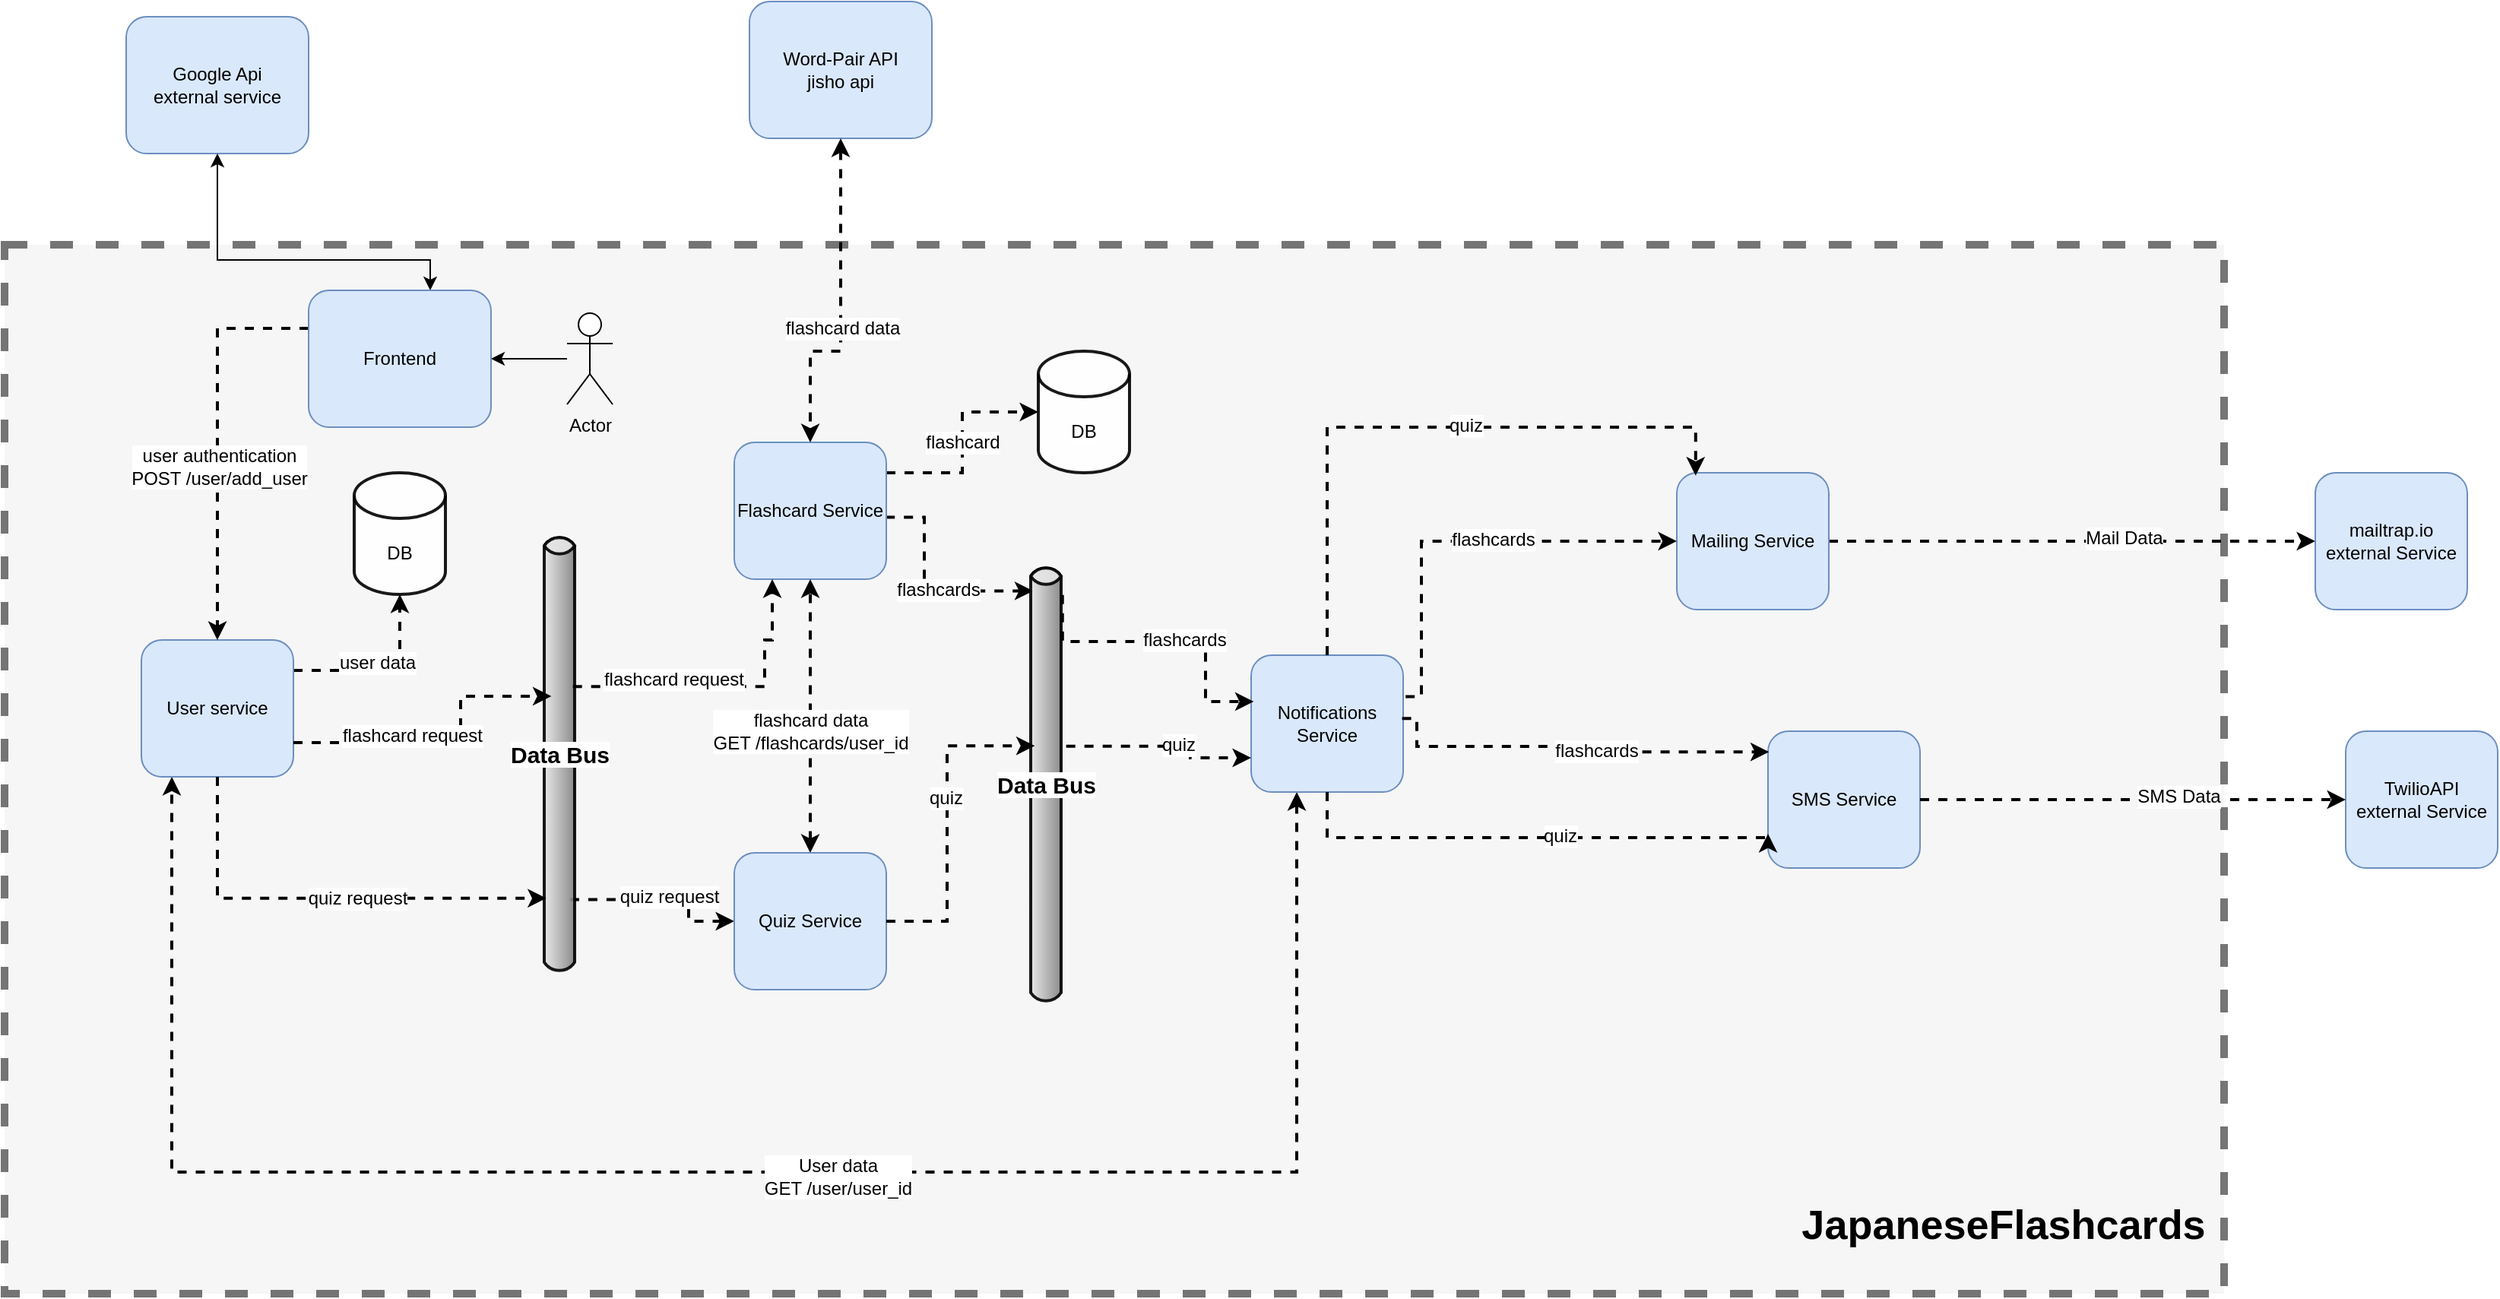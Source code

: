 <mxfile version="21.2.9" type="github">
  <diagram name="Strona-1" id="qNx4Vo9OEQgFnjw6Yuvv">
    <mxGraphModel dx="2227" dy="1901" grid="1" gridSize="10" guides="1" tooltips="1" connect="1" arrows="1" fold="1" page="1" pageScale="1" pageWidth="827" pageHeight="1169" math="0" shadow="0">
      <root>
        <mxCell id="0" />
        <mxCell id="1" parent="0" />
        <mxCell id="8A6HDWLpWTsLfJZ5176h-63" value="" style="rounded=0;whiteSpace=wrap;html=1;labelBackgroundColor=#FFFFFF;labelBorderColor=none;strokeWidth=5;fontSize=12;opacity=90;dashed=1;fillColor=#f5f5f5;fontColor=#333333;strokeColor=#666666;" parent="1" vertex="1">
          <mxGeometry x="-240" y="20" width="1460" height="690" as="geometry" />
        </mxCell>
        <mxCell id="1Hv8KscxXUp_irzJuSxH-4" style="edgeStyle=orthogonalEdgeStyle;rounded=0;orthogonalLoop=1;jettySize=auto;html=1;dashed=1;strokeWidth=2;exitX=0.996;exitY=0.547;exitDx=0;exitDy=0;exitPerimeter=0;entryX=0.936;entryY=0.426;entryDx=0;entryDy=0;entryPerimeter=0;" parent="1" source="8A6HDWLpWTsLfJZ5176h-1" target="8A6HDWLpWTsLfJZ5176h-25" edge="1">
          <mxGeometry relative="1" as="geometry">
            <mxPoint x="260" y="310" as="sourcePoint" />
            <mxPoint x="414" y="315" as="targetPoint" />
          </mxGeometry>
        </mxCell>
        <mxCell id="8A6HDWLpWTsLfJZ5176h-28" value="flashcards" style="edgeLabel;html=1;align=center;verticalAlign=middle;resizable=0;points=[];fontSize=12;" parent="1Hv8KscxXUp_irzJuSxH-4" vertex="1" connectable="0">
          <mxGeometry x="0.135" y="1" relative="1" as="geometry">
            <mxPoint as="offset" />
          </mxGeometry>
        </mxCell>
        <mxCell id="8A6HDWLpWTsLfJZ5176h-94" value="flashcard" style="edgeStyle=orthogonalEdgeStyle;rounded=0;orthogonalLoop=1;jettySize=auto;html=1;dashed=1;strokeWidth=2;fontSize=12;fontColor=#000000;startArrow=none;startFill=0;endArrow=classic;endFill=1;" parent="1" source="8A6HDWLpWTsLfJZ5176h-1" target="8A6HDWLpWTsLfJZ5176h-93" edge="1">
          <mxGeometry relative="1" as="geometry">
            <Array as="points">
              <mxPoint x="390" y="170" />
              <mxPoint x="390" y="130" />
            </Array>
          </mxGeometry>
        </mxCell>
        <mxCell id="8A6HDWLpWTsLfJZ5176h-1" value="Flashcard Service" style="rounded=1;whiteSpace=wrap;html=1;strokeWidth=1;fillColor=#dae8fc;strokeColor=#6c8ebf;" parent="1" vertex="1">
          <mxGeometry x="240" y="150" width="100" height="90" as="geometry" />
        </mxCell>
        <mxCell id="8A6HDWLpWTsLfJZ5176h-91" style="edgeStyle=orthogonalEdgeStyle;rounded=0;orthogonalLoop=1;jettySize=auto;html=1;dashed=1;strokeWidth=2;fontSize=12;fontColor=#000000;startArrow=classic;startFill=1;endArrow=classic;endFill=1;" parent="1" source="8A6HDWLpWTsLfJZ5176h-3" target="8A6HDWLpWTsLfJZ5176h-41" edge="1">
          <mxGeometry relative="1" as="geometry">
            <Array as="points">
              <mxPoint x="610" y="630" />
              <mxPoint x="-130" y="630" />
            </Array>
          </mxGeometry>
        </mxCell>
        <mxCell id="8A6HDWLpWTsLfJZ5176h-92" value="User data&lt;br&gt;GET /user/user_id" style="edgeLabel;html=1;align=center;verticalAlign=middle;resizable=0;points=[];fontSize=12;fontColor=#000000;" parent="8A6HDWLpWTsLfJZ5176h-91" vertex="1" connectable="0">
          <mxGeometry x="-0.116" y="3" relative="1" as="geometry">
            <mxPoint as="offset" />
          </mxGeometry>
        </mxCell>
        <mxCell id="8A6HDWLpWTsLfJZ5176h-3" value="Notifications Service" style="rounded=1;whiteSpace=wrap;html=1;strokeWidth=1;fillColor=#dae8fc;strokeColor=#6c8ebf;" parent="1" vertex="1">
          <mxGeometry x="580" y="290" width="100" height="90" as="geometry" />
        </mxCell>
        <mxCell id="8A6HDWLpWTsLfJZ5176h-25" value="&lt;b&gt;&lt;font style=&quot;background-color: rgb(255, 255, 255); font-size: 15px;&quot;&gt;Data Bus&lt;/font&gt;&lt;/b&gt;" style="strokeWidth=2;strokeColor=#000000;dashed=0;align=center;html=1;fontSize=8;shape=mxgraph.eip.messageChannel;direction=north;labelBorderColor=none;labelBackgroundColor=none;gradientColor=none;perimeterSpacing=1;opacity=90;" parent="1" vertex="1">
          <mxGeometry x="390" y="230" width="110" height="290" as="geometry" />
        </mxCell>
        <mxCell id="8A6HDWLpWTsLfJZ5176h-29" style="edgeStyle=orthogonalEdgeStyle;rounded=0;orthogonalLoop=1;jettySize=auto;html=1;dashed=1;strokeWidth=2;exitX=0.927;exitY=0.597;exitDx=0;exitDy=0;exitPerimeter=0;entryX=0.017;entryY=0.339;entryDx=0;entryDy=0;entryPerimeter=0;" parent="1" source="8A6HDWLpWTsLfJZ5176h-25" target="8A6HDWLpWTsLfJZ5176h-3" edge="1">
          <mxGeometry relative="1" as="geometry">
            <mxPoint x="470" y="288" as="sourcePoint" />
            <mxPoint x="629" y="290" as="targetPoint" />
            <Array as="points">
              <mxPoint x="456" y="281" />
              <mxPoint x="550" y="281" />
              <mxPoint x="550" y="321" />
            </Array>
          </mxGeometry>
        </mxCell>
        <mxCell id="8A6HDWLpWTsLfJZ5176h-30" value="flashcards" style="edgeLabel;html=1;align=center;verticalAlign=middle;resizable=0;points=[];fontSize=12;" parent="8A6HDWLpWTsLfJZ5176h-29" vertex="1" connectable="0">
          <mxGeometry x="0.135" y="1" relative="1" as="geometry">
            <mxPoint as="offset" />
          </mxGeometry>
        </mxCell>
        <mxCell id="8A6HDWLpWTsLfJZ5176h-64" style="edgeStyle=orthogonalEdgeStyle;rounded=0;orthogonalLoop=1;jettySize=auto;html=1;dashed=1;strokeWidth=2;fontSize=12;fontColor=#000000;startArrow=none;startFill=0;" parent="1" source="8A6HDWLpWTsLfJZ5176h-32" target="8A6HDWLpWTsLfJZ5176h-62" edge="1">
          <mxGeometry relative="1" as="geometry" />
        </mxCell>
        <mxCell id="8A6HDWLpWTsLfJZ5176h-65" value="Mail Data" style="edgeLabel;html=1;align=center;verticalAlign=middle;resizable=0;points=[];fontSize=12;fontColor=#000000;" parent="8A6HDWLpWTsLfJZ5176h-64" vertex="1" connectable="0">
          <mxGeometry x="0.212" y="2" relative="1" as="geometry">
            <mxPoint as="offset" />
          </mxGeometry>
        </mxCell>
        <mxCell id="8A6HDWLpWTsLfJZ5176h-32" value="Mailing Service" style="rounded=1;whiteSpace=wrap;html=1;strokeWidth=1;fillColor=#dae8fc;strokeColor=#6c8ebf;" parent="1" vertex="1">
          <mxGeometry x="860" y="170" width="100" height="90" as="geometry" />
        </mxCell>
        <mxCell id="8A6HDWLpWTsLfJZ5176h-33" value="SMS Service" style="rounded=1;whiteSpace=wrap;html=1;strokeWidth=1;fillColor=#dae8fc;strokeColor=#6c8ebf;" parent="1" vertex="1">
          <mxGeometry x="920" y="340" width="100" height="90" as="geometry" />
        </mxCell>
        <mxCell id="8A6HDWLpWTsLfJZ5176h-35" style="edgeStyle=orthogonalEdgeStyle;rounded=0;orthogonalLoop=1;jettySize=auto;html=1;dashed=1;strokeWidth=2;entryX=0;entryY=0.5;entryDx=0;entryDy=0;exitX=1.016;exitY=0.303;exitDx=0;exitDy=0;exitPerimeter=0;" parent="1" source="8A6HDWLpWTsLfJZ5176h-3" target="8A6HDWLpWTsLfJZ5176h-32" edge="1">
          <mxGeometry relative="1" as="geometry">
            <mxPoint x="680" y="288" as="sourcePoint" />
            <mxPoint x="819.97" y="290" as="targetPoint" />
            <Array as="points">
              <mxPoint x="692" y="215" />
            </Array>
          </mxGeometry>
        </mxCell>
        <mxCell id="8A6HDWLpWTsLfJZ5176h-36" value="flashcards" style="edgeLabel;html=1;align=center;verticalAlign=middle;resizable=0;points=[];fontSize=12;" parent="8A6HDWLpWTsLfJZ5176h-35" vertex="1" connectable="0">
          <mxGeometry x="0.135" y="1" relative="1" as="geometry">
            <mxPoint as="offset" />
          </mxGeometry>
        </mxCell>
        <mxCell id="8A6HDWLpWTsLfJZ5176h-38" style="edgeStyle=orthogonalEdgeStyle;rounded=0;orthogonalLoop=1;jettySize=auto;html=1;dashed=1;strokeWidth=2;entryX=0.007;entryY=0.151;entryDx=0;entryDy=0;exitX=0.993;exitY=0.462;exitDx=0;exitDy=0;exitPerimeter=0;entryPerimeter=0;" parent="1" source="8A6HDWLpWTsLfJZ5176h-3" target="8A6HDWLpWTsLfJZ5176h-33" edge="1">
          <mxGeometry relative="1" as="geometry">
            <mxPoint x="692" y="327" as="sourcePoint" />
            <mxPoint x="830" y="235" as="targetPoint" />
            <Array as="points">
              <mxPoint x="689" y="350" />
              <mxPoint x="805" y="350" />
              <mxPoint x="805" y="354" />
            </Array>
          </mxGeometry>
        </mxCell>
        <mxCell id="8A6HDWLpWTsLfJZ5176h-39" value="flashcards" style="edgeLabel;html=1;align=center;verticalAlign=middle;resizable=0;points=[];fontSize=12;" parent="8A6HDWLpWTsLfJZ5176h-38" vertex="1" connectable="0">
          <mxGeometry x="0.135" y="1" relative="1" as="geometry">
            <mxPoint as="offset" />
          </mxGeometry>
        </mxCell>
        <mxCell id="8A6HDWLpWTsLfJZ5176h-74" style="edgeStyle=orthogonalEdgeStyle;rounded=0;orthogonalLoop=1;jettySize=auto;html=1;dashed=1;strokeWidth=2;fontSize=12;fontColor=#000000;startArrow=none;startFill=0;" parent="1" source="8A6HDWLpWTsLfJZ5176h-41" target="8A6HDWLpWTsLfJZ5176h-73" edge="1">
          <mxGeometry relative="1" as="geometry">
            <Array as="points">
              <mxPoint x="20" y="300" />
            </Array>
          </mxGeometry>
        </mxCell>
        <mxCell id="8A6HDWLpWTsLfJZ5176h-75" value="user data" style="edgeLabel;html=1;align=center;verticalAlign=middle;resizable=0;points=[];fontSize=12;fontColor=#000000;" parent="8A6HDWLpWTsLfJZ5176h-74" vertex="1" connectable="0">
          <mxGeometry x="-0.433" y="5" relative="1" as="geometry">
            <mxPoint x="21" as="offset" />
          </mxGeometry>
        </mxCell>
        <mxCell id="8A6HDWLpWTsLfJZ5176h-41" value="User service" style="rounded=1;whiteSpace=wrap;html=1;strokeWidth=1;fillColor=#dae8fc;strokeColor=#6c8ebf;" parent="1" vertex="1">
          <mxGeometry x="-150" y="280" width="100" height="90" as="geometry" />
        </mxCell>
        <mxCell id="8A6HDWLpWTsLfJZ5176h-89" style="edgeStyle=orthogonalEdgeStyle;rounded=0;orthogonalLoop=1;jettySize=auto;html=1;entryX=0.172;entryY=0.561;entryDx=0;entryDy=0;entryPerimeter=0;dashed=1;strokeWidth=2;fontSize=12;fontColor=#000000;startArrow=classic;startFill=1;endArrow=none;endFill=0;" parent="1" source="8A6HDWLpWTsLfJZ5176h-47" target="8A6HDWLpWTsLfJZ5176h-79" edge="1">
          <mxGeometry relative="1" as="geometry" />
        </mxCell>
        <mxCell id="8A6HDWLpWTsLfJZ5176h-90" value="quiz request" style="edgeLabel;html=1;align=center;verticalAlign=middle;resizable=0;points=[];fontSize=12;fontColor=#000000;" parent="8A6HDWLpWTsLfJZ5176h-89" vertex="1" connectable="0">
          <mxGeometry x="-0.059" y="-2" relative="1" as="geometry">
            <mxPoint as="offset" />
          </mxGeometry>
        </mxCell>
        <mxCell id="8A6HDWLpWTsLfJZ5176h-96" style="edgeStyle=orthogonalEdgeStyle;rounded=0;orthogonalLoop=1;jettySize=auto;html=1;dashed=1;strokeWidth=2;fontSize=12;fontColor=#000000;startArrow=classic;startFill=1;endArrow=classic;endFill=1;" parent="1" source="8A6HDWLpWTsLfJZ5176h-47" target="8A6HDWLpWTsLfJZ5176h-1" edge="1">
          <mxGeometry relative="1" as="geometry" />
        </mxCell>
        <mxCell id="8A6HDWLpWTsLfJZ5176h-97" value="flashcard data&lt;br&gt;GET /flashcards/user_id" style="edgeLabel;html=1;align=center;verticalAlign=middle;resizable=0;points=[];fontSize=12;fontColor=#000000;" parent="8A6HDWLpWTsLfJZ5176h-96" vertex="1" connectable="0">
          <mxGeometry x="0.2" y="-1" relative="1" as="geometry">
            <mxPoint x="-1" y="28" as="offset" />
          </mxGeometry>
        </mxCell>
        <mxCell id="8A6HDWLpWTsLfJZ5176h-47" value="Quiz Service" style="rounded=1;whiteSpace=wrap;html=1;strokeWidth=1;fillColor=#dae8fc;strokeColor=#6c8ebf;" parent="1" vertex="1">
          <mxGeometry x="240" y="420" width="100" height="90" as="geometry" />
        </mxCell>
        <mxCell id="8A6HDWLpWTsLfJZ5176h-48" style="edgeStyle=orthogonalEdgeStyle;rounded=0;orthogonalLoop=1;jettySize=auto;html=1;dashed=1;strokeWidth=2;exitX=1;exitY=0.5;exitDx=0;exitDy=0;entryX=0.587;entryY=0.435;entryDx=0;entryDy=0;entryPerimeter=0;" parent="1" source="8A6HDWLpWTsLfJZ5176h-47" target="8A6HDWLpWTsLfJZ5176h-25" edge="1">
          <mxGeometry relative="1" as="geometry">
            <mxPoint x="320" y="401.98" as="sourcePoint" />
            <mxPoint x="457" y="404.98" as="targetPoint" />
            <Array as="points">
              <mxPoint x="380" y="465" />
              <mxPoint x="380" y="350" />
            </Array>
          </mxGeometry>
        </mxCell>
        <mxCell id="8A6HDWLpWTsLfJZ5176h-49" value="quiz" style="edgeLabel;html=1;align=center;verticalAlign=middle;resizable=0;points=[];fontSize=12;" parent="8A6HDWLpWTsLfJZ5176h-48" vertex="1" connectable="0">
          <mxGeometry x="0.135" y="1" relative="1" as="geometry">
            <mxPoint as="offset" />
          </mxGeometry>
        </mxCell>
        <mxCell id="8A6HDWLpWTsLfJZ5176h-54" style="edgeStyle=orthogonalEdgeStyle;rounded=0;orthogonalLoop=1;jettySize=auto;html=1;dashed=1;strokeWidth=2;entryX=0;entryY=0.75;entryDx=0;entryDy=0;exitX=0.586;exitY=0.619;exitDx=0;exitDy=0;exitPerimeter=0;" parent="1" source="8A6HDWLpWTsLfJZ5176h-25" target="8A6HDWLpWTsLfJZ5176h-3" edge="1">
          <mxGeometry relative="1" as="geometry">
            <mxPoint x="310" y="395" as="sourcePoint" />
            <mxPoint x="443" y="347" as="targetPoint" />
            <Array as="points" />
          </mxGeometry>
        </mxCell>
        <mxCell id="8A6HDWLpWTsLfJZ5176h-55" value="quiz" style="edgeLabel;html=1;align=center;verticalAlign=middle;resizable=0;points=[];fontSize=12;" parent="8A6HDWLpWTsLfJZ5176h-54" vertex="1" connectable="0">
          <mxGeometry x="0.135" y="1" relative="1" as="geometry">
            <mxPoint as="offset" />
          </mxGeometry>
        </mxCell>
        <mxCell id="8A6HDWLpWTsLfJZ5176h-57" style="edgeStyle=orthogonalEdgeStyle;rounded=0;orthogonalLoop=1;jettySize=auto;html=1;dashed=1;strokeWidth=2;entryX=0.124;entryY=0.021;entryDx=0;entryDy=0;exitX=0.5;exitY=0;exitDx=0;exitDy=0;entryPerimeter=0;" parent="1" source="8A6HDWLpWTsLfJZ5176h-3" target="8A6HDWLpWTsLfJZ5176h-32" edge="1">
          <mxGeometry relative="1" as="geometry">
            <mxPoint x="630" y="180" as="sourcePoint" />
            <mxPoint x="758" y="128" as="targetPoint" />
            <Array as="points">
              <mxPoint x="630" y="140" />
              <mxPoint x="872" y="140" />
            </Array>
          </mxGeometry>
        </mxCell>
        <mxCell id="8A6HDWLpWTsLfJZ5176h-58" value="quiz" style="edgeLabel;html=1;align=center;verticalAlign=middle;resizable=0;points=[];fontSize=12;" parent="8A6HDWLpWTsLfJZ5176h-57" vertex="1" connectable="0">
          <mxGeometry x="0.135" y="1" relative="1" as="geometry">
            <mxPoint as="offset" />
          </mxGeometry>
        </mxCell>
        <mxCell id="8A6HDWLpWTsLfJZ5176h-59" style="edgeStyle=orthogonalEdgeStyle;rounded=0;orthogonalLoop=1;jettySize=auto;html=1;dashed=1;strokeWidth=2;exitX=0.5;exitY=1;exitDx=0;exitDy=0;entryX=0;entryY=0.75;entryDx=0;entryDy=0;" parent="1" source="8A6HDWLpWTsLfJZ5176h-3" target="8A6HDWLpWTsLfJZ5176h-33" edge="1">
          <mxGeometry relative="1" as="geometry">
            <mxPoint x="610" y="468" as="sourcePoint" />
            <mxPoint x="802" y="400" as="targetPoint" />
            <Array as="points">
              <mxPoint x="640" y="410" />
              <mxPoint x="880" y="410" />
            </Array>
          </mxGeometry>
        </mxCell>
        <mxCell id="8A6HDWLpWTsLfJZ5176h-60" value="quiz" style="edgeLabel;html=1;align=center;verticalAlign=middle;resizable=0;points=[];fontSize=12;" parent="8A6HDWLpWTsLfJZ5176h-59" vertex="1" connectable="0">
          <mxGeometry x="0.135" y="1" relative="1" as="geometry">
            <mxPoint as="offset" />
          </mxGeometry>
        </mxCell>
        <mxCell id="8A6HDWLpWTsLfJZ5176h-62" value="mailtrap.io external Service" style="rounded=1;whiteSpace=wrap;html=1;strokeWidth=1;fillColor=#dae8fc;strokeColor=#6c8ebf;" parent="1" vertex="1">
          <mxGeometry x="1280" y="170" width="100" height="90" as="geometry" />
        </mxCell>
        <mxCell id="8A6HDWLpWTsLfJZ5176h-66" value="TwilioAPI &lt;br&gt;external Service" style="rounded=1;whiteSpace=wrap;html=1;strokeWidth=1;fillColor=#dae8fc;strokeColor=#6c8ebf;" parent="1" vertex="1">
          <mxGeometry x="1300" y="340" width="100" height="90" as="geometry" />
        </mxCell>
        <mxCell id="8A6HDWLpWTsLfJZ5176h-67" style="edgeStyle=orthogonalEdgeStyle;rounded=0;orthogonalLoop=1;jettySize=auto;html=1;dashed=1;strokeWidth=2;fontSize=12;fontColor=#000000;startArrow=none;startFill=0;exitX=1;exitY=0.5;exitDx=0;exitDy=0;" parent="1" source="8A6HDWLpWTsLfJZ5176h-33" target="8A6HDWLpWTsLfJZ5176h-66" edge="1">
          <mxGeometry relative="1" as="geometry">
            <mxPoint x="970" y="380" as="sourcePoint" />
            <mxPoint x="1290" y="380" as="targetPoint" />
          </mxGeometry>
        </mxCell>
        <mxCell id="8A6HDWLpWTsLfJZ5176h-68" value="SMS Data" style="edgeLabel;html=1;align=center;verticalAlign=middle;resizable=0;points=[];fontSize=12;fontColor=#000000;" parent="8A6HDWLpWTsLfJZ5176h-67" vertex="1" connectable="0">
          <mxGeometry x="0.212" y="2" relative="1" as="geometry">
            <mxPoint as="offset" />
          </mxGeometry>
        </mxCell>
        <mxCell id="8A6HDWLpWTsLfJZ5176h-70" value="&lt;div&gt;Word-Pair API&lt;/div&gt;&lt;div&gt;jisho api&lt;/div&gt;" style="rounded=1;whiteSpace=wrap;html=1;strokeWidth=1;fillColor=#dae8fc;strokeColor=#6c8ebf;" parent="1" vertex="1">
          <mxGeometry x="250" y="-140" width="120" height="90" as="geometry" />
        </mxCell>
        <mxCell id="8A6HDWLpWTsLfJZ5176h-71" style="edgeStyle=orthogonalEdgeStyle;rounded=0;orthogonalLoop=1;jettySize=auto;html=1;dashed=1;strokeWidth=2;startArrow=classic;startFill=1;entryX=0.5;entryY=0;entryDx=0;entryDy=0;exitX=0.5;exitY=1;exitDx=0;exitDy=0;" parent="1" source="8A6HDWLpWTsLfJZ5176h-70" target="8A6HDWLpWTsLfJZ5176h-1" edge="1">
          <mxGeometry relative="1" as="geometry">
            <mxPoint x="380" y="90" as="sourcePoint" />
            <mxPoint x="120" y="130" as="targetPoint" />
            <Array as="points">
              <mxPoint x="310" y="-20" />
              <mxPoint x="310" y="90" />
              <mxPoint x="290" y="90" />
            </Array>
          </mxGeometry>
        </mxCell>
        <mxCell id="8A6HDWLpWTsLfJZ5176h-72" value="flashcard data" style="edgeLabel;html=1;align=center;verticalAlign=middle;resizable=0;points=[];fontSize=12;" parent="8A6HDWLpWTsLfJZ5176h-71" vertex="1" connectable="0">
          <mxGeometry x="0.135" y="1" relative="1" as="geometry">
            <mxPoint as="offset" />
          </mxGeometry>
        </mxCell>
        <mxCell id="8A6HDWLpWTsLfJZ5176h-73" value="DB" style="shape=cylinder3;whiteSpace=wrap;html=1;boundedLbl=1;backgroundOutline=1;size=15;labelBackgroundColor=#FFFFFF;labelBorderColor=none;strokeWidth=2;fontSize=12;fontColor=#000000;gradientColor=none;opacity=90;" parent="1" vertex="1">
          <mxGeometry x="-10" y="170" width="60" height="80" as="geometry" />
        </mxCell>
        <mxCell id="8A6HDWLpWTsLfJZ5176h-76" value="&lt;div&gt;Google Api&lt;br&gt;external service&lt;/div&gt;" style="rounded=1;whiteSpace=wrap;html=1;strokeWidth=1;fillColor=#dae8fc;strokeColor=#6c8ebf;" parent="1" vertex="1">
          <mxGeometry x="-160" y="-130" width="120" height="90" as="geometry" />
        </mxCell>
        <mxCell id="8A6HDWLpWTsLfJZ5176h-77" style="edgeStyle=orthogonalEdgeStyle;rounded=0;orthogonalLoop=1;jettySize=auto;html=1;dashed=1;strokeWidth=2;startArrow=none;startFill=0;endArrow=classic;endFill=1;" parent="1" source="fGdrOVEk6rdxVdzdjZIe-6" target="8A6HDWLpWTsLfJZ5176h-41" edge="1">
          <mxGeometry relative="1" as="geometry">
            <mxPoint x="-40" y="-50" as="sourcePoint" />
            <mxPoint x="-90" y="280" as="targetPoint" />
            <Array as="points">
              <mxPoint x="-100" y="75" />
            </Array>
          </mxGeometry>
        </mxCell>
        <mxCell id="8A6HDWLpWTsLfJZ5176h-78" value="user authentication&lt;br&gt;POST /user/add_user" style="edgeLabel;html=1;align=center;verticalAlign=middle;resizable=0;points=[];fontSize=12;" parent="8A6HDWLpWTsLfJZ5176h-77" vertex="1" connectable="0">
          <mxGeometry x="0.135" y="1" relative="1" as="geometry">
            <mxPoint as="offset" />
          </mxGeometry>
        </mxCell>
        <mxCell id="8A6HDWLpWTsLfJZ5176h-79" value="&lt;b&gt;&lt;font style=&quot;background-color: rgb(255, 255, 255); font-size: 15px;&quot;&gt;Data Bus&lt;/font&gt;&lt;/b&gt;" style="strokeWidth=2;strokeColor=#000000;dashed=0;align=center;html=1;fontSize=8;shape=mxgraph.eip.messageChannel;direction=north;labelBorderColor=none;labelBackgroundColor=none;gradientColor=none;perimeterSpacing=1;opacity=90;" parent="1" vertex="1">
          <mxGeometry x="70" y="210" width="110" height="290" as="geometry" />
        </mxCell>
        <mxCell id="8A6HDWLpWTsLfJZ5176h-80" style="edgeStyle=orthogonalEdgeStyle;rounded=0;orthogonalLoop=1;jettySize=auto;html=1;dashed=1;strokeWidth=2;fontSize=12;fontColor=#000000;startArrow=none;startFill=0;exitX=1;exitY=0.75;exitDx=0;exitDy=0;entryX=0.63;entryY=0.453;entryDx=0;entryDy=0;entryPerimeter=0;" parent="1" source="8A6HDWLpWTsLfJZ5176h-41" target="8A6HDWLpWTsLfJZ5176h-79" edge="1">
          <mxGeometry relative="1" as="geometry">
            <mxPoint x="-40" y="335" as="sourcePoint" />
            <mxPoint x="50" y="347" as="targetPoint" />
            <Array as="points">
              <mxPoint x="60" y="347" />
              <mxPoint x="60" y="317" />
            </Array>
          </mxGeometry>
        </mxCell>
        <mxCell id="8A6HDWLpWTsLfJZ5176h-81" value="flashcard request" style="edgeLabel;html=1;align=center;verticalAlign=middle;resizable=0;points=[];fontSize=12;fontColor=#000000;" parent="8A6HDWLpWTsLfJZ5176h-80" vertex="1" connectable="0">
          <mxGeometry x="-0.433" y="5" relative="1" as="geometry">
            <mxPoint x="21" as="offset" />
          </mxGeometry>
        </mxCell>
        <mxCell id="8A6HDWLpWTsLfJZ5176h-83" style="edgeStyle=orthogonalEdgeStyle;rounded=0;orthogonalLoop=1;jettySize=auto;html=1;dashed=1;strokeWidth=2;fontSize=12;fontColor=#000000;startArrow=none;startFill=0;exitX=0.652;exitY=0.579;exitDx=0;exitDy=0;entryX=0.25;entryY=1;entryDx=0;entryDy=0;exitPerimeter=0;" parent="1" source="8A6HDWLpWTsLfJZ5176h-79" target="8A6HDWLpWTsLfJZ5176h-1" edge="1">
          <mxGeometry relative="1" as="geometry">
            <mxPoint x="160" y="311" as="sourcePoint" />
            <mxPoint x="330" y="280" as="targetPoint" />
            <Array as="points">
              <mxPoint x="260" y="311" />
              <mxPoint x="260" y="280" />
              <mxPoint x="265" y="280" />
            </Array>
          </mxGeometry>
        </mxCell>
        <mxCell id="8A6HDWLpWTsLfJZ5176h-84" value="flashcard request" style="edgeLabel;html=1;align=center;verticalAlign=middle;resizable=0;points=[];fontSize=12;fontColor=#000000;" parent="8A6HDWLpWTsLfJZ5176h-83" vertex="1" connectable="0">
          <mxGeometry x="-0.433" y="5" relative="1" as="geometry">
            <mxPoint x="9" as="offset" />
          </mxGeometry>
        </mxCell>
        <mxCell id="8A6HDWLpWTsLfJZ5176h-85" style="edgeStyle=orthogonalEdgeStyle;rounded=0;orthogonalLoop=1;jettySize=auto;html=1;dashed=1;strokeWidth=2;fontSize=12;fontColor=#000000;startArrow=none;startFill=0;entryX=0.175;entryY=0.423;entryDx=0;entryDy=0;entryPerimeter=0;" parent="1" source="8A6HDWLpWTsLfJZ5176h-41" target="8A6HDWLpWTsLfJZ5176h-79" edge="1">
          <mxGeometry relative="1" as="geometry">
            <mxPoint x="-65" y="441" as="sourcePoint" />
            <mxPoint x="105" y="410" as="targetPoint" />
            <Array as="points">
              <mxPoint x="-100" y="450" />
            </Array>
          </mxGeometry>
        </mxCell>
        <mxCell id="8A6HDWLpWTsLfJZ5176h-86" value="quiz request" style="edgeLabel;html=1;align=center;verticalAlign=middle;resizable=0;points=[];fontSize=12;fontColor=#000000;" parent="8A6HDWLpWTsLfJZ5176h-85" vertex="1" connectable="0">
          <mxGeometry x="-0.433" y="5" relative="1" as="geometry">
            <mxPoint x="88" y="5" as="offset" />
          </mxGeometry>
        </mxCell>
        <mxCell id="8A6HDWLpWTsLfJZ5176h-93" value="DB" style="shape=cylinder3;whiteSpace=wrap;html=1;boundedLbl=1;backgroundOutline=1;size=15;labelBackgroundColor=#FFFFFF;labelBorderColor=none;strokeWidth=2;fontSize=12;fontColor=#000000;gradientColor=none;opacity=90;" parent="1" vertex="1">
          <mxGeometry x="440" y="90" width="60" height="80" as="geometry" />
        </mxCell>
        <mxCell id="8A6HDWLpWTsLfJZ5176h-99" value="&lt;font style=&quot;font-size: 27px;&quot;&gt;&lt;b&gt;JapaneseFlashcards&lt;/b&gt;&lt;/font&gt;" style="text;html=1;strokeColor=none;fillColor=none;align=center;verticalAlign=middle;whiteSpace=wrap;rounded=0;fontSize=12;fontColor=#000000;" parent="1" vertex="1">
          <mxGeometry x="930" y="640" width="290" height="50" as="geometry" />
        </mxCell>
        <mxCell id="fGdrOVEk6rdxVdzdjZIe-10" style="edgeStyle=orthogonalEdgeStyle;rounded=0;orthogonalLoop=1;jettySize=auto;html=1;" edge="1" parent="1" source="fGdrOVEk6rdxVdzdjZIe-3" target="fGdrOVEk6rdxVdzdjZIe-6">
          <mxGeometry relative="1" as="geometry" />
        </mxCell>
        <mxCell id="fGdrOVEk6rdxVdzdjZIe-3" value="Actor" style="shape=umlActor;verticalLabelPosition=bottom;verticalAlign=top;html=1;outlineConnect=0;" vertex="1" parent="1">
          <mxGeometry x="130" y="65" width="30" height="60" as="geometry" />
        </mxCell>
        <mxCell id="fGdrOVEk6rdxVdzdjZIe-11" style="edgeStyle=orthogonalEdgeStyle;rounded=0;orthogonalLoop=1;jettySize=auto;html=1;startArrow=classic;startFill=1;" edge="1" parent="1" source="fGdrOVEk6rdxVdzdjZIe-6" target="8A6HDWLpWTsLfJZ5176h-76">
          <mxGeometry relative="1" as="geometry">
            <Array as="points">
              <mxPoint x="40" y="30" />
              <mxPoint x="-100" y="30" />
            </Array>
          </mxGeometry>
        </mxCell>
        <mxCell id="fGdrOVEk6rdxVdzdjZIe-6" value="&lt;div&gt;Frontend&lt;/div&gt;" style="rounded=1;whiteSpace=wrap;html=1;strokeWidth=1;fillColor=#dae8fc;strokeColor=#6c8ebf;" vertex="1" parent="1">
          <mxGeometry x="-40" y="50" width="120" height="90" as="geometry" />
        </mxCell>
      </root>
    </mxGraphModel>
  </diagram>
</mxfile>
